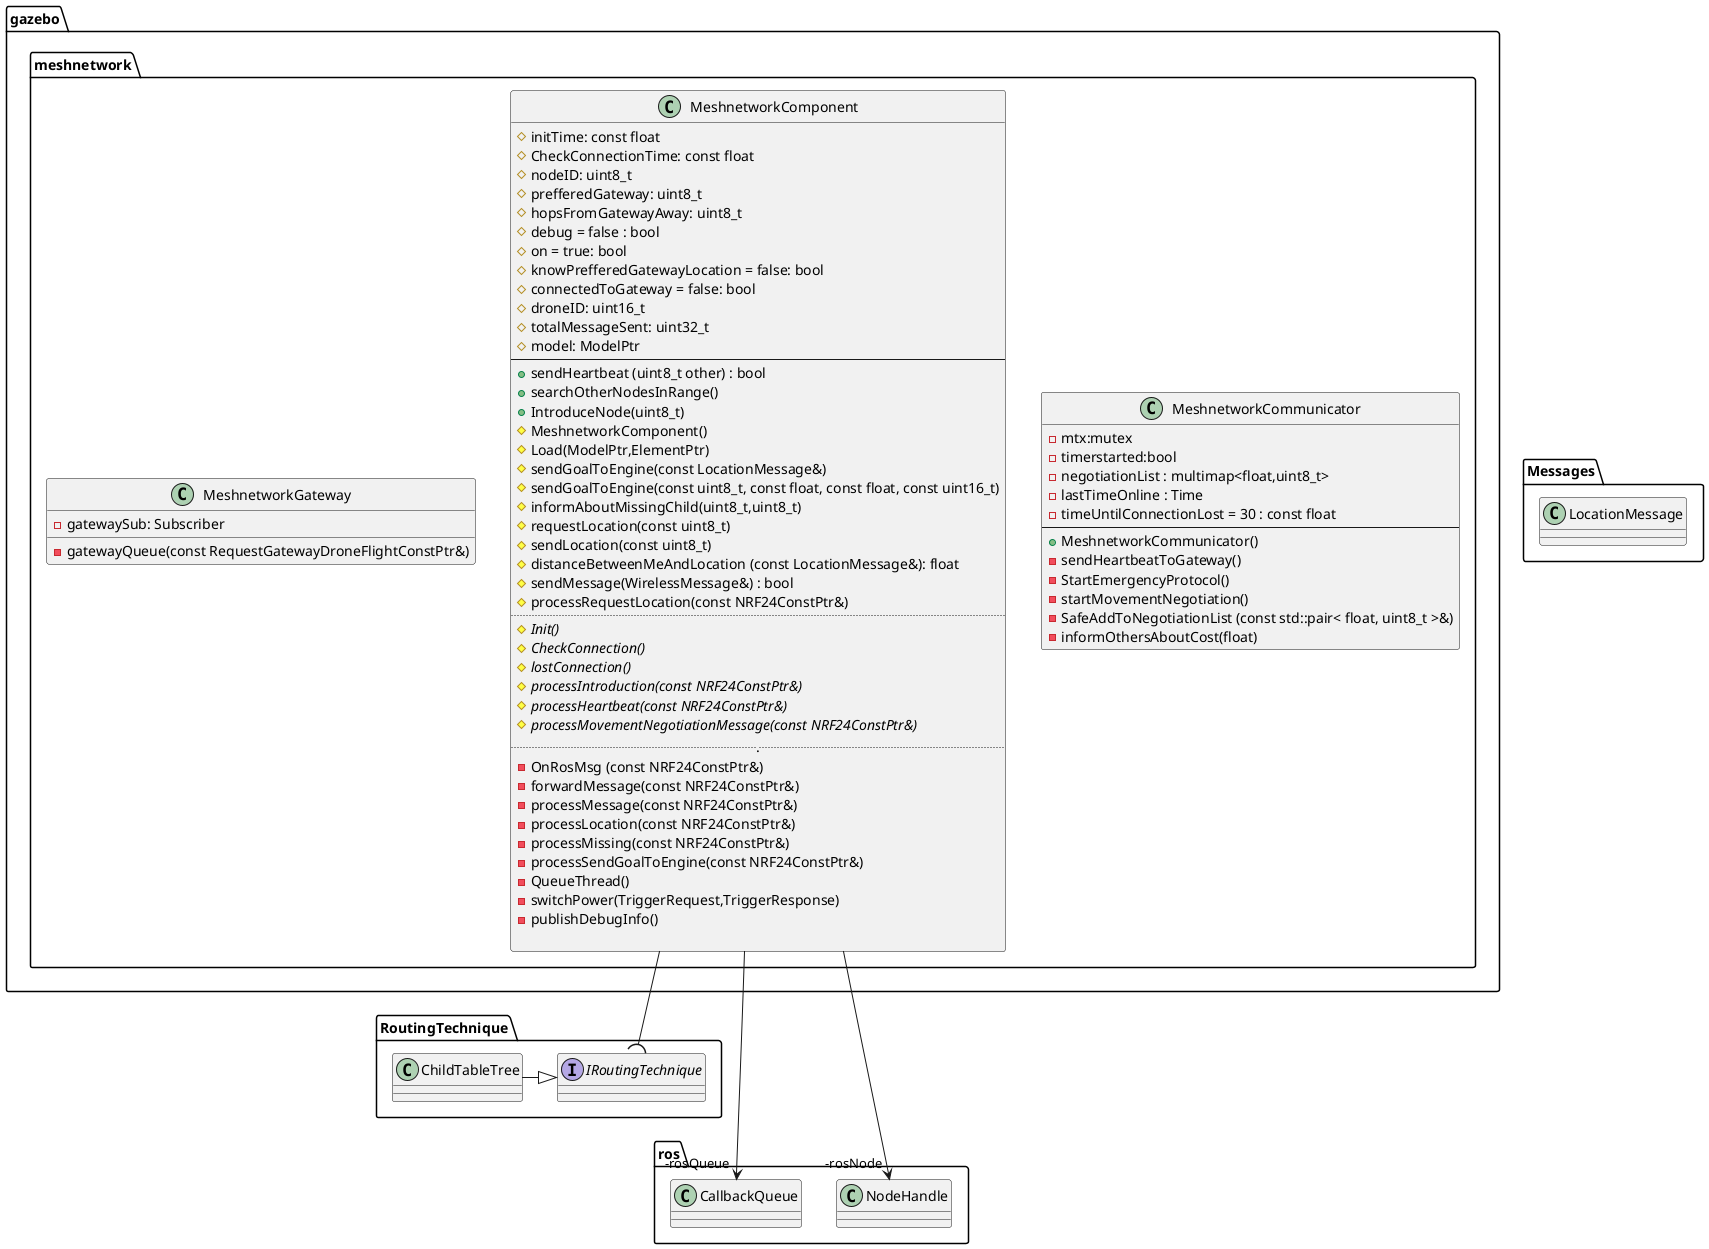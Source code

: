 @startuml

namespace Messages{
    class LocationMessage
}

namespace RoutingTechnique{
    interface IRoutingTechnique
    class ChildTableTree
    ChildTableTree -|> IRoutingTechnique 
}

namespace ros{ 
    class CallbackQueue
    class NodeHandle
}

namespace gazebo{
namespace meshnetwork{
class MeshnetworkCommunicator
{
    -mtx:mutex
    -timerstarted:bool
    -negotiationList : multimap<float,uint8_t>
    -lastTimeOnline : Time
    -timeUntilConnectionLost = 30 : const float
    ----
    +MeshnetworkCommunicator()
    -sendHeartbeatToGateway()
    -StartEmergencyProtocol()
    -startMovementNegotiation()
    -SafeAddToNegotiationList (const std::pair< float, uint8_t >&)
    -informOthersAboutCost(float)
}

class MeshnetworkComponent
{
    #initTime: const float
    #CheckConnectionTime: const float
    #nodeID: uint8_t
    #prefferedGateway: uint8_t
    #hopsFromGatewayAway: uint8_t
    #debug = false : bool
    #on = true: bool
    #knowPrefferedGatewayLocation = false: bool
    #connectedToGateway = false: bool
    #droneID: uint16_t
    #totalMessageSent: uint32_t 
    #model: ModelPtr
    ----
    +sendHeartbeat (uint8_t other) : bool
    +searchOtherNodesInRange()
    +IntroduceNode(uint8_t)
    #MeshnetworkComponent()
    #Load(ModelPtr,ElementPtr)
    #sendGoalToEngine(const LocationMessage&)
    #sendGoalToEngine(const uint8_t, const float, const float, const uint16_t)
    #informAboutMissingChild(uint8_t,uint8_t)
    #requestLocation(const uint8_t)
    #sendLocation(const uint8_t)
    #distanceBetweenMeAndLocation (const LocationMessage&): float
    #sendMessage(WirelessMessage&) : bool
    #processRequestLocation(const NRF24ConstPtr&)
    ....
    #{abstract}Init()
    #{abstract}CheckConnection()
    #{abstract}lostConnection()
    #{abstract}processIntroduction(const NRF24ConstPtr&)
    #{abstract}processHeartbeat(const NRF24ConstPtr&)
    #{abstract}processMovementNegotiationMessage(const NRF24ConstPtr&)
    .....
    -OnRosMsg (const NRF24ConstPtr&)
    -forwardMessage(const NRF24ConstPtr&)
    -processMessage(const NRF24ConstPtr&)
    -processLocation(const NRF24ConstPtr&)
    -processMissing(const NRF24ConstPtr&)
    -processSendGoalToEngine(const NRF24ConstPtr&)
    -QueueThread()
    -switchPower(TriggerRequest,TriggerResponse)
    -publishDebugInfo()

}
class MeshnetworkGateway
{
    -gatewaySub: Subscriber
    -gatewayQueue(const RequestGatewayDroneFlightConstPtr&)
}
}
    
}
gazebo.meshnetwork.MeshnetworkComponent --( RoutingTechnique.IRoutingTechnique

gazebo.meshnetwork.MeshnetworkComponent ---> "-rosNode" ros.NodeHandle  
gazebo.meshnetwork.MeshnetworkComponent ---> "-rosQueue" ros.CallbackQueue  
    


@enduml